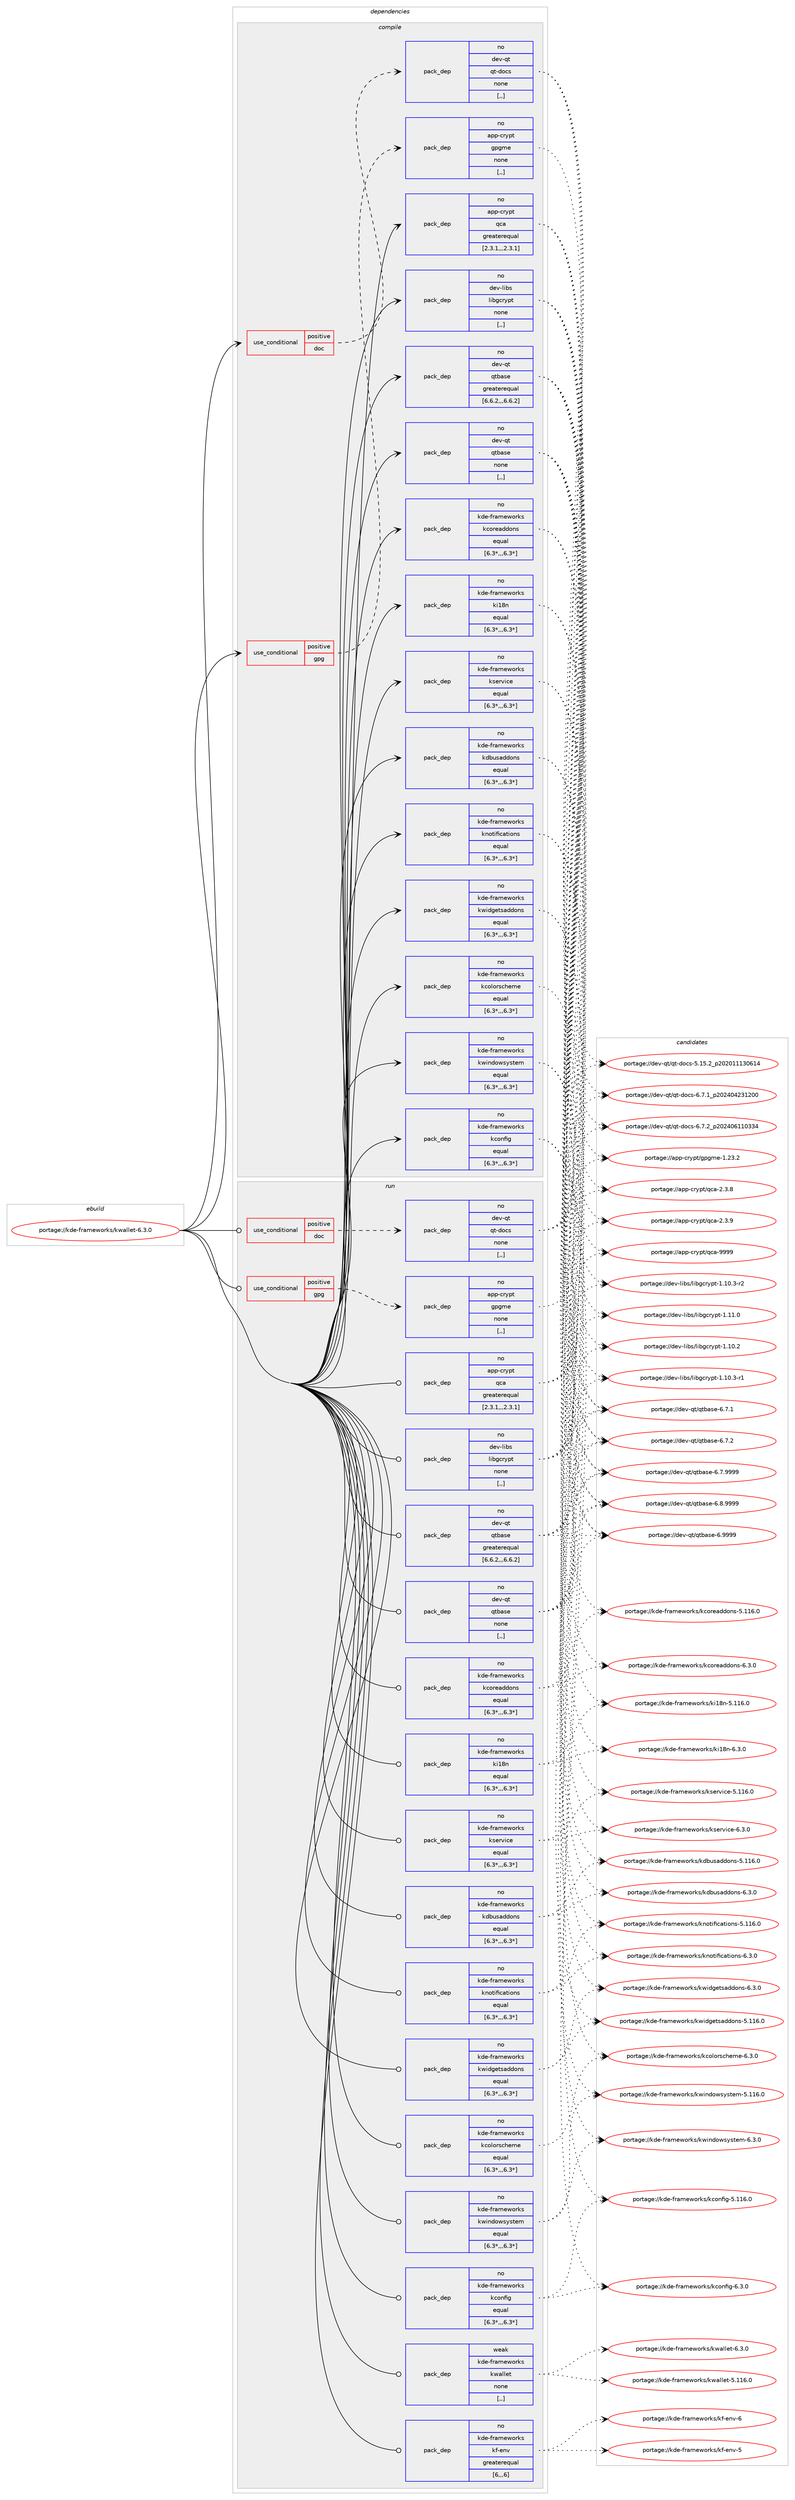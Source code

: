 digraph prolog {

# *************
# Graph options
# *************

newrank=true;
concentrate=true;
compound=true;
graph [rankdir=LR,fontname=Helvetica,fontsize=10,ranksep=1.5];#, ranksep=2.5, nodesep=0.2];
edge  [arrowhead=vee];
node  [fontname=Helvetica,fontsize=10];

# **********
# The ebuild
# **********

subgraph cluster_leftcol {
color=gray;
label=<<i>ebuild</i>>;
id [label="portage://kde-frameworks/kwallet-6.3.0", color=red, width=4, href="../kde-frameworks/kwallet-6.3.0.svg"];
}

# ****************
# The dependencies
# ****************

subgraph cluster_midcol {
color=gray;
label=<<i>dependencies</i>>;
subgraph cluster_compile {
fillcolor="#eeeeee";
style=filled;
label=<<i>compile</i>>;
subgraph cond66667 {
dependency260016 [label=<<TABLE BORDER="0" CELLBORDER="1" CELLSPACING="0" CELLPADDING="4"><TR><TD ROWSPAN="3" CELLPADDING="10">use_conditional</TD></TR><TR><TD>positive</TD></TR><TR><TD>doc</TD></TR></TABLE>>, shape=none, color=red];
subgraph pack191358 {
dependency260017 [label=<<TABLE BORDER="0" CELLBORDER="1" CELLSPACING="0" CELLPADDING="4" WIDTH="220"><TR><TD ROWSPAN="6" CELLPADDING="30">pack_dep</TD></TR><TR><TD WIDTH="110">no</TD></TR><TR><TD>dev-qt</TD></TR><TR><TD>qt-docs</TD></TR><TR><TD>none</TD></TR><TR><TD>[,,]</TD></TR></TABLE>>, shape=none, color=blue];
}
dependency260016:e -> dependency260017:w [weight=20,style="dashed",arrowhead="vee"];
}
id:e -> dependency260016:w [weight=20,style="solid",arrowhead="vee"];
subgraph cond66668 {
dependency260018 [label=<<TABLE BORDER="0" CELLBORDER="1" CELLSPACING="0" CELLPADDING="4"><TR><TD ROWSPAN="3" CELLPADDING="10">use_conditional</TD></TR><TR><TD>positive</TD></TR><TR><TD>gpg</TD></TR></TABLE>>, shape=none, color=red];
subgraph pack191359 {
dependency260019 [label=<<TABLE BORDER="0" CELLBORDER="1" CELLSPACING="0" CELLPADDING="4" WIDTH="220"><TR><TD ROWSPAN="6" CELLPADDING="30">pack_dep</TD></TR><TR><TD WIDTH="110">no</TD></TR><TR><TD>app-crypt</TD></TR><TR><TD>gpgme</TD></TR><TR><TD>none</TD></TR><TR><TD>[,,]</TD></TR></TABLE>>, shape=none, color=blue];
}
dependency260018:e -> dependency260019:w [weight=20,style="dashed",arrowhead="vee"];
}
id:e -> dependency260018:w [weight=20,style="solid",arrowhead="vee"];
subgraph pack191360 {
dependency260020 [label=<<TABLE BORDER="0" CELLBORDER="1" CELLSPACING="0" CELLPADDING="4" WIDTH="220"><TR><TD ROWSPAN="6" CELLPADDING="30">pack_dep</TD></TR><TR><TD WIDTH="110">no</TD></TR><TR><TD>app-crypt</TD></TR><TR><TD>qca</TD></TR><TR><TD>greaterequal</TD></TR><TR><TD>[2.3.1,,,2.3.1]</TD></TR></TABLE>>, shape=none, color=blue];
}
id:e -> dependency260020:w [weight=20,style="solid",arrowhead="vee"];
subgraph pack191361 {
dependency260021 [label=<<TABLE BORDER="0" CELLBORDER="1" CELLSPACING="0" CELLPADDING="4" WIDTH="220"><TR><TD ROWSPAN="6" CELLPADDING="30">pack_dep</TD></TR><TR><TD WIDTH="110">no</TD></TR><TR><TD>dev-libs</TD></TR><TR><TD>libgcrypt</TD></TR><TR><TD>none</TD></TR><TR><TD>[,,]</TD></TR></TABLE>>, shape=none, color=blue];
}
id:e -> dependency260021:w [weight=20,style="solid",arrowhead="vee"];
subgraph pack191362 {
dependency260022 [label=<<TABLE BORDER="0" CELLBORDER="1" CELLSPACING="0" CELLPADDING="4" WIDTH="220"><TR><TD ROWSPAN="6" CELLPADDING="30">pack_dep</TD></TR><TR><TD WIDTH="110">no</TD></TR><TR><TD>dev-qt</TD></TR><TR><TD>qtbase</TD></TR><TR><TD>greaterequal</TD></TR><TR><TD>[6.6.2,,,6.6.2]</TD></TR></TABLE>>, shape=none, color=blue];
}
id:e -> dependency260022:w [weight=20,style="solid",arrowhead="vee"];
subgraph pack191363 {
dependency260023 [label=<<TABLE BORDER="0" CELLBORDER="1" CELLSPACING="0" CELLPADDING="4" WIDTH="220"><TR><TD ROWSPAN="6" CELLPADDING="30">pack_dep</TD></TR><TR><TD WIDTH="110">no</TD></TR><TR><TD>dev-qt</TD></TR><TR><TD>qtbase</TD></TR><TR><TD>none</TD></TR><TR><TD>[,,]</TD></TR></TABLE>>, shape=none, color=blue];
}
id:e -> dependency260023:w [weight=20,style="solid",arrowhead="vee"];
subgraph pack191364 {
dependency260024 [label=<<TABLE BORDER="0" CELLBORDER="1" CELLSPACING="0" CELLPADDING="4" WIDTH="220"><TR><TD ROWSPAN="6" CELLPADDING="30">pack_dep</TD></TR><TR><TD WIDTH="110">no</TD></TR><TR><TD>kde-frameworks</TD></TR><TR><TD>kcolorscheme</TD></TR><TR><TD>equal</TD></TR><TR><TD>[6.3*,,,6.3*]</TD></TR></TABLE>>, shape=none, color=blue];
}
id:e -> dependency260024:w [weight=20,style="solid",arrowhead="vee"];
subgraph pack191365 {
dependency260025 [label=<<TABLE BORDER="0" CELLBORDER="1" CELLSPACING="0" CELLPADDING="4" WIDTH="220"><TR><TD ROWSPAN="6" CELLPADDING="30">pack_dep</TD></TR><TR><TD WIDTH="110">no</TD></TR><TR><TD>kde-frameworks</TD></TR><TR><TD>kconfig</TD></TR><TR><TD>equal</TD></TR><TR><TD>[6.3*,,,6.3*]</TD></TR></TABLE>>, shape=none, color=blue];
}
id:e -> dependency260025:w [weight=20,style="solid",arrowhead="vee"];
subgraph pack191366 {
dependency260026 [label=<<TABLE BORDER="0" CELLBORDER="1" CELLSPACING="0" CELLPADDING="4" WIDTH="220"><TR><TD ROWSPAN="6" CELLPADDING="30">pack_dep</TD></TR><TR><TD WIDTH="110">no</TD></TR><TR><TD>kde-frameworks</TD></TR><TR><TD>kcoreaddons</TD></TR><TR><TD>equal</TD></TR><TR><TD>[6.3*,,,6.3*]</TD></TR></TABLE>>, shape=none, color=blue];
}
id:e -> dependency260026:w [weight=20,style="solid",arrowhead="vee"];
subgraph pack191367 {
dependency260027 [label=<<TABLE BORDER="0" CELLBORDER="1" CELLSPACING="0" CELLPADDING="4" WIDTH="220"><TR><TD ROWSPAN="6" CELLPADDING="30">pack_dep</TD></TR><TR><TD WIDTH="110">no</TD></TR><TR><TD>kde-frameworks</TD></TR><TR><TD>kdbusaddons</TD></TR><TR><TD>equal</TD></TR><TR><TD>[6.3*,,,6.3*]</TD></TR></TABLE>>, shape=none, color=blue];
}
id:e -> dependency260027:w [weight=20,style="solid",arrowhead="vee"];
subgraph pack191368 {
dependency260028 [label=<<TABLE BORDER="0" CELLBORDER="1" CELLSPACING="0" CELLPADDING="4" WIDTH="220"><TR><TD ROWSPAN="6" CELLPADDING="30">pack_dep</TD></TR><TR><TD WIDTH="110">no</TD></TR><TR><TD>kde-frameworks</TD></TR><TR><TD>ki18n</TD></TR><TR><TD>equal</TD></TR><TR><TD>[6.3*,,,6.3*]</TD></TR></TABLE>>, shape=none, color=blue];
}
id:e -> dependency260028:w [weight=20,style="solid",arrowhead="vee"];
subgraph pack191369 {
dependency260029 [label=<<TABLE BORDER="0" CELLBORDER="1" CELLSPACING="0" CELLPADDING="4" WIDTH="220"><TR><TD ROWSPAN="6" CELLPADDING="30">pack_dep</TD></TR><TR><TD WIDTH="110">no</TD></TR><TR><TD>kde-frameworks</TD></TR><TR><TD>knotifications</TD></TR><TR><TD>equal</TD></TR><TR><TD>[6.3*,,,6.3*]</TD></TR></TABLE>>, shape=none, color=blue];
}
id:e -> dependency260029:w [weight=20,style="solid",arrowhead="vee"];
subgraph pack191370 {
dependency260030 [label=<<TABLE BORDER="0" CELLBORDER="1" CELLSPACING="0" CELLPADDING="4" WIDTH="220"><TR><TD ROWSPAN="6" CELLPADDING="30">pack_dep</TD></TR><TR><TD WIDTH="110">no</TD></TR><TR><TD>kde-frameworks</TD></TR><TR><TD>kservice</TD></TR><TR><TD>equal</TD></TR><TR><TD>[6.3*,,,6.3*]</TD></TR></TABLE>>, shape=none, color=blue];
}
id:e -> dependency260030:w [weight=20,style="solid",arrowhead="vee"];
subgraph pack191371 {
dependency260031 [label=<<TABLE BORDER="0" CELLBORDER="1" CELLSPACING="0" CELLPADDING="4" WIDTH="220"><TR><TD ROWSPAN="6" CELLPADDING="30">pack_dep</TD></TR><TR><TD WIDTH="110">no</TD></TR><TR><TD>kde-frameworks</TD></TR><TR><TD>kwidgetsaddons</TD></TR><TR><TD>equal</TD></TR><TR><TD>[6.3*,,,6.3*]</TD></TR></TABLE>>, shape=none, color=blue];
}
id:e -> dependency260031:w [weight=20,style="solid",arrowhead="vee"];
subgraph pack191372 {
dependency260032 [label=<<TABLE BORDER="0" CELLBORDER="1" CELLSPACING="0" CELLPADDING="4" WIDTH="220"><TR><TD ROWSPAN="6" CELLPADDING="30">pack_dep</TD></TR><TR><TD WIDTH="110">no</TD></TR><TR><TD>kde-frameworks</TD></TR><TR><TD>kwindowsystem</TD></TR><TR><TD>equal</TD></TR><TR><TD>[6.3*,,,6.3*]</TD></TR></TABLE>>, shape=none, color=blue];
}
id:e -> dependency260032:w [weight=20,style="solid",arrowhead="vee"];
}
subgraph cluster_compileandrun {
fillcolor="#eeeeee";
style=filled;
label=<<i>compile and run</i>>;
}
subgraph cluster_run {
fillcolor="#eeeeee";
style=filled;
label=<<i>run</i>>;
subgraph cond66669 {
dependency260033 [label=<<TABLE BORDER="0" CELLBORDER="1" CELLSPACING="0" CELLPADDING="4"><TR><TD ROWSPAN="3" CELLPADDING="10">use_conditional</TD></TR><TR><TD>positive</TD></TR><TR><TD>doc</TD></TR></TABLE>>, shape=none, color=red];
subgraph pack191373 {
dependency260034 [label=<<TABLE BORDER="0" CELLBORDER="1" CELLSPACING="0" CELLPADDING="4" WIDTH="220"><TR><TD ROWSPAN="6" CELLPADDING="30">pack_dep</TD></TR><TR><TD WIDTH="110">no</TD></TR><TR><TD>dev-qt</TD></TR><TR><TD>qt-docs</TD></TR><TR><TD>none</TD></TR><TR><TD>[,,]</TD></TR></TABLE>>, shape=none, color=blue];
}
dependency260033:e -> dependency260034:w [weight=20,style="dashed",arrowhead="vee"];
}
id:e -> dependency260033:w [weight=20,style="solid",arrowhead="odot"];
subgraph cond66670 {
dependency260035 [label=<<TABLE BORDER="0" CELLBORDER="1" CELLSPACING="0" CELLPADDING="4"><TR><TD ROWSPAN="3" CELLPADDING="10">use_conditional</TD></TR><TR><TD>positive</TD></TR><TR><TD>gpg</TD></TR></TABLE>>, shape=none, color=red];
subgraph pack191374 {
dependency260036 [label=<<TABLE BORDER="0" CELLBORDER="1" CELLSPACING="0" CELLPADDING="4" WIDTH="220"><TR><TD ROWSPAN="6" CELLPADDING="30">pack_dep</TD></TR><TR><TD WIDTH="110">no</TD></TR><TR><TD>app-crypt</TD></TR><TR><TD>gpgme</TD></TR><TR><TD>none</TD></TR><TR><TD>[,,]</TD></TR></TABLE>>, shape=none, color=blue];
}
dependency260035:e -> dependency260036:w [weight=20,style="dashed",arrowhead="vee"];
}
id:e -> dependency260035:w [weight=20,style="solid",arrowhead="odot"];
subgraph pack191375 {
dependency260037 [label=<<TABLE BORDER="0" CELLBORDER="1" CELLSPACING="0" CELLPADDING="4" WIDTH="220"><TR><TD ROWSPAN="6" CELLPADDING="30">pack_dep</TD></TR><TR><TD WIDTH="110">no</TD></TR><TR><TD>app-crypt</TD></TR><TR><TD>qca</TD></TR><TR><TD>greaterequal</TD></TR><TR><TD>[2.3.1,,,2.3.1]</TD></TR></TABLE>>, shape=none, color=blue];
}
id:e -> dependency260037:w [weight=20,style="solid",arrowhead="odot"];
subgraph pack191376 {
dependency260038 [label=<<TABLE BORDER="0" CELLBORDER="1" CELLSPACING="0" CELLPADDING="4" WIDTH="220"><TR><TD ROWSPAN="6" CELLPADDING="30">pack_dep</TD></TR><TR><TD WIDTH="110">no</TD></TR><TR><TD>dev-libs</TD></TR><TR><TD>libgcrypt</TD></TR><TR><TD>none</TD></TR><TR><TD>[,,]</TD></TR></TABLE>>, shape=none, color=blue];
}
id:e -> dependency260038:w [weight=20,style="solid",arrowhead="odot"];
subgraph pack191377 {
dependency260039 [label=<<TABLE BORDER="0" CELLBORDER="1" CELLSPACING="0" CELLPADDING="4" WIDTH="220"><TR><TD ROWSPAN="6" CELLPADDING="30">pack_dep</TD></TR><TR><TD WIDTH="110">no</TD></TR><TR><TD>dev-qt</TD></TR><TR><TD>qtbase</TD></TR><TR><TD>greaterequal</TD></TR><TR><TD>[6.6.2,,,6.6.2]</TD></TR></TABLE>>, shape=none, color=blue];
}
id:e -> dependency260039:w [weight=20,style="solid",arrowhead="odot"];
subgraph pack191378 {
dependency260040 [label=<<TABLE BORDER="0" CELLBORDER="1" CELLSPACING="0" CELLPADDING="4" WIDTH="220"><TR><TD ROWSPAN="6" CELLPADDING="30">pack_dep</TD></TR><TR><TD WIDTH="110">no</TD></TR><TR><TD>dev-qt</TD></TR><TR><TD>qtbase</TD></TR><TR><TD>none</TD></TR><TR><TD>[,,]</TD></TR></TABLE>>, shape=none, color=blue];
}
id:e -> dependency260040:w [weight=20,style="solid",arrowhead="odot"];
subgraph pack191379 {
dependency260041 [label=<<TABLE BORDER="0" CELLBORDER="1" CELLSPACING="0" CELLPADDING="4" WIDTH="220"><TR><TD ROWSPAN="6" CELLPADDING="30">pack_dep</TD></TR><TR><TD WIDTH="110">no</TD></TR><TR><TD>kde-frameworks</TD></TR><TR><TD>kcolorscheme</TD></TR><TR><TD>equal</TD></TR><TR><TD>[6.3*,,,6.3*]</TD></TR></TABLE>>, shape=none, color=blue];
}
id:e -> dependency260041:w [weight=20,style="solid",arrowhead="odot"];
subgraph pack191380 {
dependency260042 [label=<<TABLE BORDER="0" CELLBORDER="1" CELLSPACING="0" CELLPADDING="4" WIDTH="220"><TR><TD ROWSPAN="6" CELLPADDING="30">pack_dep</TD></TR><TR><TD WIDTH="110">no</TD></TR><TR><TD>kde-frameworks</TD></TR><TR><TD>kconfig</TD></TR><TR><TD>equal</TD></TR><TR><TD>[6.3*,,,6.3*]</TD></TR></TABLE>>, shape=none, color=blue];
}
id:e -> dependency260042:w [weight=20,style="solid",arrowhead="odot"];
subgraph pack191381 {
dependency260043 [label=<<TABLE BORDER="0" CELLBORDER="1" CELLSPACING="0" CELLPADDING="4" WIDTH="220"><TR><TD ROWSPAN="6" CELLPADDING="30">pack_dep</TD></TR><TR><TD WIDTH="110">no</TD></TR><TR><TD>kde-frameworks</TD></TR><TR><TD>kcoreaddons</TD></TR><TR><TD>equal</TD></TR><TR><TD>[6.3*,,,6.3*]</TD></TR></TABLE>>, shape=none, color=blue];
}
id:e -> dependency260043:w [weight=20,style="solid",arrowhead="odot"];
subgraph pack191382 {
dependency260044 [label=<<TABLE BORDER="0" CELLBORDER="1" CELLSPACING="0" CELLPADDING="4" WIDTH="220"><TR><TD ROWSPAN="6" CELLPADDING="30">pack_dep</TD></TR><TR><TD WIDTH="110">no</TD></TR><TR><TD>kde-frameworks</TD></TR><TR><TD>kdbusaddons</TD></TR><TR><TD>equal</TD></TR><TR><TD>[6.3*,,,6.3*]</TD></TR></TABLE>>, shape=none, color=blue];
}
id:e -> dependency260044:w [weight=20,style="solid",arrowhead="odot"];
subgraph pack191383 {
dependency260045 [label=<<TABLE BORDER="0" CELLBORDER="1" CELLSPACING="0" CELLPADDING="4" WIDTH="220"><TR><TD ROWSPAN="6" CELLPADDING="30">pack_dep</TD></TR><TR><TD WIDTH="110">no</TD></TR><TR><TD>kde-frameworks</TD></TR><TR><TD>kf-env</TD></TR><TR><TD>greaterequal</TD></TR><TR><TD>[6,,,6]</TD></TR></TABLE>>, shape=none, color=blue];
}
id:e -> dependency260045:w [weight=20,style="solid",arrowhead="odot"];
subgraph pack191384 {
dependency260046 [label=<<TABLE BORDER="0" CELLBORDER="1" CELLSPACING="0" CELLPADDING="4" WIDTH="220"><TR><TD ROWSPAN="6" CELLPADDING="30">pack_dep</TD></TR><TR><TD WIDTH="110">no</TD></TR><TR><TD>kde-frameworks</TD></TR><TR><TD>ki18n</TD></TR><TR><TD>equal</TD></TR><TR><TD>[6.3*,,,6.3*]</TD></TR></TABLE>>, shape=none, color=blue];
}
id:e -> dependency260046:w [weight=20,style="solid",arrowhead="odot"];
subgraph pack191385 {
dependency260047 [label=<<TABLE BORDER="0" CELLBORDER="1" CELLSPACING="0" CELLPADDING="4" WIDTH="220"><TR><TD ROWSPAN="6" CELLPADDING="30">pack_dep</TD></TR><TR><TD WIDTH="110">no</TD></TR><TR><TD>kde-frameworks</TD></TR><TR><TD>knotifications</TD></TR><TR><TD>equal</TD></TR><TR><TD>[6.3*,,,6.3*]</TD></TR></TABLE>>, shape=none, color=blue];
}
id:e -> dependency260047:w [weight=20,style="solid",arrowhead="odot"];
subgraph pack191386 {
dependency260048 [label=<<TABLE BORDER="0" CELLBORDER="1" CELLSPACING="0" CELLPADDING="4" WIDTH="220"><TR><TD ROWSPAN="6" CELLPADDING="30">pack_dep</TD></TR><TR><TD WIDTH="110">no</TD></TR><TR><TD>kde-frameworks</TD></TR><TR><TD>kservice</TD></TR><TR><TD>equal</TD></TR><TR><TD>[6.3*,,,6.3*]</TD></TR></TABLE>>, shape=none, color=blue];
}
id:e -> dependency260048:w [weight=20,style="solid",arrowhead="odot"];
subgraph pack191387 {
dependency260049 [label=<<TABLE BORDER="0" CELLBORDER="1" CELLSPACING="0" CELLPADDING="4" WIDTH="220"><TR><TD ROWSPAN="6" CELLPADDING="30">pack_dep</TD></TR><TR><TD WIDTH="110">no</TD></TR><TR><TD>kde-frameworks</TD></TR><TR><TD>kwidgetsaddons</TD></TR><TR><TD>equal</TD></TR><TR><TD>[6.3*,,,6.3*]</TD></TR></TABLE>>, shape=none, color=blue];
}
id:e -> dependency260049:w [weight=20,style="solid",arrowhead="odot"];
subgraph pack191388 {
dependency260050 [label=<<TABLE BORDER="0" CELLBORDER="1" CELLSPACING="0" CELLPADDING="4" WIDTH="220"><TR><TD ROWSPAN="6" CELLPADDING="30">pack_dep</TD></TR><TR><TD WIDTH="110">no</TD></TR><TR><TD>kde-frameworks</TD></TR><TR><TD>kwindowsystem</TD></TR><TR><TD>equal</TD></TR><TR><TD>[6.3*,,,6.3*]</TD></TR></TABLE>>, shape=none, color=blue];
}
id:e -> dependency260050:w [weight=20,style="solid",arrowhead="odot"];
subgraph pack191389 {
dependency260051 [label=<<TABLE BORDER="0" CELLBORDER="1" CELLSPACING="0" CELLPADDING="4" WIDTH="220"><TR><TD ROWSPAN="6" CELLPADDING="30">pack_dep</TD></TR><TR><TD WIDTH="110">weak</TD></TR><TR><TD>kde-frameworks</TD></TR><TR><TD>kwallet</TD></TR><TR><TD>none</TD></TR><TR><TD>[,,]</TD></TR></TABLE>>, shape=none, color=blue];
}
id:e -> dependency260051:w [weight=20,style="solid",arrowhead="odot"];
}
}

# **************
# The candidates
# **************

subgraph cluster_choices {
rank=same;
color=gray;
label=<<i>candidates</i>>;

subgraph choice191358 {
color=black;
nodesep=1;
choice100101118451131164711311645100111991154553464953465095112504850484949495148544952 [label="portage://dev-qt/qt-docs-5.15.2_p202011130614", color=red, width=4,href="../dev-qt/qt-docs-5.15.2_p202011130614.svg"];
choice1001011184511311647113116451001119911545544655464995112504850524852505149504848 [label="portage://dev-qt/qt-docs-6.7.1_p202404231200", color=red, width=4,href="../dev-qt/qt-docs-6.7.1_p202404231200.svg"];
choice1001011184511311647113116451001119911545544655465095112504850524854494948515152 [label="portage://dev-qt/qt-docs-6.7.2_p202406110334", color=red, width=4,href="../dev-qt/qt-docs-6.7.2_p202406110334.svg"];
dependency260017:e -> choice100101118451131164711311645100111991154553464953465095112504850484949495148544952:w [style=dotted,weight="100"];
dependency260017:e -> choice1001011184511311647113116451001119911545544655464995112504850524852505149504848:w [style=dotted,weight="100"];
dependency260017:e -> choice1001011184511311647113116451001119911545544655465095112504850524854494948515152:w [style=dotted,weight="100"];
}
subgraph choice191359 {
color=black;
nodesep=1;
choice9711211245991141211121164710311210310910145494650514650 [label="portage://app-crypt/gpgme-1.23.2", color=red, width=4,href="../app-crypt/gpgme-1.23.2.svg"];
dependency260019:e -> choice9711211245991141211121164710311210310910145494650514650:w [style=dotted,weight="100"];
}
subgraph choice191360 {
color=black;
nodesep=1;
choice971121124599114121112116471139997455046514656 [label="portage://app-crypt/qca-2.3.8", color=red, width=4,href="../app-crypt/qca-2.3.8.svg"];
choice971121124599114121112116471139997455046514657 [label="portage://app-crypt/qca-2.3.9", color=red, width=4,href="../app-crypt/qca-2.3.9.svg"];
choice9711211245991141211121164711399974557575757 [label="portage://app-crypt/qca-9999", color=red, width=4,href="../app-crypt/qca-9999.svg"];
dependency260020:e -> choice971121124599114121112116471139997455046514656:w [style=dotted,weight="100"];
dependency260020:e -> choice971121124599114121112116471139997455046514657:w [style=dotted,weight="100"];
dependency260020:e -> choice9711211245991141211121164711399974557575757:w [style=dotted,weight="100"];
}
subgraph choice191361 {
color=black;
nodesep=1;
choice100101118451081059811547108105981039911412111211645494649484650 [label="portage://dev-libs/libgcrypt-1.10.2", color=red, width=4,href="../dev-libs/libgcrypt-1.10.2.svg"];
choice1001011184510810598115471081059810399114121112116454946494846514511449 [label="portage://dev-libs/libgcrypt-1.10.3-r1", color=red, width=4,href="../dev-libs/libgcrypt-1.10.3-r1.svg"];
choice1001011184510810598115471081059810399114121112116454946494846514511450 [label="portage://dev-libs/libgcrypt-1.10.3-r2", color=red, width=4,href="../dev-libs/libgcrypt-1.10.3-r2.svg"];
choice100101118451081059811547108105981039911412111211645494649494648 [label="portage://dev-libs/libgcrypt-1.11.0", color=red, width=4,href="../dev-libs/libgcrypt-1.11.0.svg"];
dependency260021:e -> choice100101118451081059811547108105981039911412111211645494649484650:w [style=dotted,weight="100"];
dependency260021:e -> choice1001011184510810598115471081059810399114121112116454946494846514511449:w [style=dotted,weight="100"];
dependency260021:e -> choice1001011184510810598115471081059810399114121112116454946494846514511450:w [style=dotted,weight="100"];
dependency260021:e -> choice100101118451081059811547108105981039911412111211645494649494648:w [style=dotted,weight="100"];
}
subgraph choice191362 {
color=black;
nodesep=1;
choice10010111845113116471131169897115101455446554649 [label="portage://dev-qt/qtbase-6.7.1", color=red, width=4,href="../dev-qt/qtbase-6.7.1.svg"];
choice10010111845113116471131169897115101455446554650 [label="portage://dev-qt/qtbase-6.7.2", color=red, width=4,href="../dev-qt/qtbase-6.7.2.svg"];
choice10010111845113116471131169897115101455446554657575757 [label="portage://dev-qt/qtbase-6.7.9999", color=red, width=4,href="../dev-qt/qtbase-6.7.9999.svg"];
choice10010111845113116471131169897115101455446564657575757 [label="portage://dev-qt/qtbase-6.8.9999", color=red, width=4,href="../dev-qt/qtbase-6.8.9999.svg"];
choice1001011184511311647113116989711510145544657575757 [label="portage://dev-qt/qtbase-6.9999", color=red, width=4,href="../dev-qt/qtbase-6.9999.svg"];
dependency260022:e -> choice10010111845113116471131169897115101455446554649:w [style=dotted,weight="100"];
dependency260022:e -> choice10010111845113116471131169897115101455446554650:w [style=dotted,weight="100"];
dependency260022:e -> choice10010111845113116471131169897115101455446554657575757:w [style=dotted,weight="100"];
dependency260022:e -> choice10010111845113116471131169897115101455446564657575757:w [style=dotted,weight="100"];
dependency260022:e -> choice1001011184511311647113116989711510145544657575757:w [style=dotted,weight="100"];
}
subgraph choice191363 {
color=black;
nodesep=1;
choice10010111845113116471131169897115101455446554649 [label="portage://dev-qt/qtbase-6.7.1", color=red, width=4,href="../dev-qt/qtbase-6.7.1.svg"];
choice10010111845113116471131169897115101455446554650 [label="portage://dev-qt/qtbase-6.7.2", color=red, width=4,href="../dev-qt/qtbase-6.7.2.svg"];
choice10010111845113116471131169897115101455446554657575757 [label="portage://dev-qt/qtbase-6.7.9999", color=red, width=4,href="../dev-qt/qtbase-6.7.9999.svg"];
choice10010111845113116471131169897115101455446564657575757 [label="portage://dev-qt/qtbase-6.8.9999", color=red, width=4,href="../dev-qt/qtbase-6.8.9999.svg"];
choice1001011184511311647113116989711510145544657575757 [label="portage://dev-qt/qtbase-6.9999", color=red, width=4,href="../dev-qt/qtbase-6.9999.svg"];
dependency260023:e -> choice10010111845113116471131169897115101455446554649:w [style=dotted,weight="100"];
dependency260023:e -> choice10010111845113116471131169897115101455446554650:w [style=dotted,weight="100"];
dependency260023:e -> choice10010111845113116471131169897115101455446554657575757:w [style=dotted,weight="100"];
dependency260023:e -> choice10010111845113116471131169897115101455446564657575757:w [style=dotted,weight="100"];
dependency260023:e -> choice1001011184511311647113116989711510145544657575757:w [style=dotted,weight="100"];
}
subgraph choice191364 {
color=black;
nodesep=1;
choice1071001014510211497109101119111114107115471079911110811111411599104101109101455446514648 [label="portage://kde-frameworks/kcolorscheme-6.3.0", color=red, width=4,href="../kde-frameworks/kcolorscheme-6.3.0.svg"];
dependency260024:e -> choice1071001014510211497109101119111114107115471079911110811111411599104101109101455446514648:w [style=dotted,weight="100"];
}
subgraph choice191365 {
color=black;
nodesep=1;
choice107100101451021149710910111911111410711547107991111101021051034553464949544648 [label="portage://kde-frameworks/kconfig-5.116.0", color=red, width=4,href="../kde-frameworks/kconfig-5.116.0.svg"];
choice10710010145102114971091011191111141071154710799111110102105103455446514648 [label="portage://kde-frameworks/kconfig-6.3.0", color=red, width=4,href="../kde-frameworks/kconfig-6.3.0.svg"];
dependency260025:e -> choice107100101451021149710910111911111410711547107991111101021051034553464949544648:w [style=dotted,weight="100"];
dependency260025:e -> choice10710010145102114971091011191111141071154710799111110102105103455446514648:w [style=dotted,weight="100"];
}
subgraph choice191366 {
color=black;
nodesep=1;
choice10710010145102114971091011191111141071154710799111114101971001001111101154553464949544648 [label="portage://kde-frameworks/kcoreaddons-5.116.0", color=red, width=4,href="../kde-frameworks/kcoreaddons-5.116.0.svg"];
choice1071001014510211497109101119111114107115471079911111410197100100111110115455446514648 [label="portage://kde-frameworks/kcoreaddons-6.3.0", color=red, width=4,href="../kde-frameworks/kcoreaddons-6.3.0.svg"];
dependency260026:e -> choice10710010145102114971091011191111141071154710799111114101971001001111101154553464949544648:w [style=dotted,weight="100"];
dependency260026:e -> choice1071001014510211497109101119111114107115471079911111410197100100111110115455446514648:w [style=dotted,weight="100"];
}
subgraph choice191367 {
color=black;
nodesep=1;
choice10710010145102114971091011191111141071154710710098117115971001001111101154553464949544648 [label="portage://kde-frameworks/kdbusaddons-5.116.0", color=red, width=4,href="../kde-frameworks/kdbusaddons-5.116.0.svg"];
choice1071001014510211497109101119111114107115471071009811711597100100111110115455446514648 [label="portage://kde-frameworks/kdbusaddons-6.3.0", color=red, width=4,href="../kde-frameworks/kdbusaddons-6.3.0.svg"];
dependency260027:e -> choice10710010145102114971091011191111141071154710710098117115971001001111101154553464949544648:w [style=dotted,weight="100"];
dependency260027:e -> choice1071001014510211497109101119111114107115471071009811711597100100111110115455446514648:w [style=dotted,weight="100"];
}
subgraph choice191368 {
color=black;
nodesep=1;
choice10710010145102114971091011191111141071154710710549561104553464949544648 [label="portage://kde-frameworks/ki18n-5.116.0", color=red, width=4,href="../kde-frameworks/ki18n-5.116.0.svg"];
choice1071001014510211497109101119111114107115471071054956110455446514648 [label="portage://kde-frameworks/ki18n-6.3.0", color=red, width=4,href="../kde-frameworks/ki18n-6.3.0.svg"];
dependency260028:e -> choice10710010145102114971091011191111141071154710710549561104553464949544648:w [style=dotted,weight="100"];
dependency260028:e -> choice1071001014510211497109101119111114107115471071054956110455446514648:w [style=dotted,weight="100"];
}
subgraph choice191369 {
color=black;
nodesep=1;
choice10710010145102114971091011191111141071154710711011111610510210599971161051111101154553464949544648 [label="portage://kde-frameworks/knotifications-5.116.0", color=red, width=4,href="../kde-frameworks/knotifications-5.116.0.svg"];
choice1071001014510211497109101119111114107115471071101111161051021059997116105111110115455446514648 [label="portage://kde-frameworks/knotifications-6.3.0", color=red, width=4,href="../kde-frameworks/knotifications-6.3.0.svg"];
dependency260029:e -> choice10710010145102114971091011191111141071154710711011111610510210599971161051111101154553464949544648:w [style=dotted,weight="100"];
dependency260029:e -> choice1071001014510211497109101119111114107115471071101111161051021059997116105111110115455446514648:w [style=dotted,weight="100"];
}
subgraph choice191370 {
color=black;
nodesep=1;
choice107100101451021149710910111911111410711547107115101114118105991014553464949544648 [label="portage://kde-frameworks/kservice-5.116.0", color=red, width=4,href="../kde-frameworks/kservice-5.116.0.svg"];
choice10710010145102114971091011191111141071154710711510111411810599101455446514648 [label="portage://kde-frameworks/kservice-6.3.0", color=red, width=4,href="../kde-frameworks/kservice-6.3.0.svg"];
dependency260030:e -> choice107100101451021149710910111911111410711547107115101114118105991014553464949544648:w [style=dotted,weight="100"];
dependency260030:e -> choice10710010145102114971091011191111141071154710711510111411810599101455446514648:w [style=dotted,weight="100"];
}
subgraph choice191371 {
color=black;
nodesep=1;
choice107100101451021149710910111911111410711547107119105100103101116115971001001111101154553464949544648 [label="portage://kde-frameworks/kwidgetsaddons-5.116.0", color=red, width=4,href="../kde-frameworks/kwidgetsaddons-5.116.0.svg"];
choice10710010145102114971091011191111141071154710711910510010310111611597100100111110115455446514648 [label="portage://kde-frameworks/kwidgetsaddons-6.3.0", color=red, width=4,href="../kde-frameworks/kwidgetsaddons-6.3.0.svg"];
dependency260031:e -> choice107100101451021149710910111911111410711547107119105100103101116115971001001111101154553464949544648:w [style=dotted,weight="100"];
dependency260031:e -> choice10710010145102114971091011191111141071154710711910510010310111611597100100111110115455446514648:w [style=dotted,weight="100"];
}
subgraph choice191372 {
color=black;
nodesep=1;
choice1071001014510211497109101119111114107115471071191051101001111191151211151161011094553464949544648 [label="portage://kde-frameworks/kwindowsystem-5.116.0", color=red, width=4,href="../kde-frameworks/kwindowsystem-5.116.0.svg"];
choice107100101451021149710910111911111410711547107119105110100111119115121115116101109455446514648 [label="portage://kde-frameworks/kwindowsystem-6.3.0", color=red, width=4,href="../kde-frameworks/kwindowsystem-6.3.0.svg"];
dependency260032:e -> choice1071001014510211497109101119111114107115471071191051101001111191151211151161011094553464949544648:w [style=dotted,weight="100"];
dependency260032:e -> choice107100101451021149710910111911111410711547107119105110100111119115121115116101109455446514648:w [style=dotted,weight="100"];
}
subgraph choice191373 {
color=black;
nodesep=1;
choice100101118451131164711311645100111991154553464953465095112504850484949495148544952 [label="portage://dev-qt/qt-docs-5.15.2_p202011130614", color=red, width=4,href="../dev-qt/qt-docs-5.15.2_p202011130614.svg"];
choice1001011184511311647113116451001119911545544655464995112504850524852505149504848 [label="portage://dev-qt/qt-docs-6.7.1_p202404231200", color=red, width=4,href="../dev-qt/qt-docs-6.7.1_p202404231200.svg"];
choice1001011184511311647113116451001119911545544655465095112504850524854494948515152 [label="portage://dev-qt/qt-docs-6.7.2_p202406110334", color=red, width=4,href="../dev-qt/qt-docs-6.7.2_p202406110334.svg"];
dependency260034:e -> choice100101118451131164711311645100111991154553464953465095112504850484949495148544952:w [style=dotted,weight="100"];
dependency260034:e -> choice1001011184511311647113116451001119911545544655464995112504850524852505149504848:w [style=dotted,weight="100"];
dependency260034:e -> choice1001011184511311647113116451001119911545544655465095112504850524854494948515152:w [style=dotted,weight="100"];
}
subgraph choice191374 {
color=black;
nodesep=1;
choice9711211245991141211121164710311210310910145494650514650 [label="portage://app-crypt/gpgme-1.23.2", color=red, width=4,href="../app-crypt/gpgme-1.23.2.svg"];
dependency260036:e -> choice9711211245991141211121164710311210310910145494650514650:w [style=dotted,weight="100"];
}
subgraph choice191375 {
color=black;
nodesep=1;
choice971121124599114121112116471139997455046514656 [label="portage://app-crypt/qca-2.3.8", color=red, width=4,href="../app-crypt/qca-2.3.8.svg"];
choice971121124599114121112116471139997455046514657 [label="portage://app-crypt/qca-2.3.9", color=red, width=4,href="../app-crypt/qca-2.3.9.svg"];
choice9711211245991141211121164711399974557575757 [label="portage://app-crypt/qca-9999", color=red, width=4,href="../app-crypt/qca-9999.svg"];
dependency260037:e -> choice971121124599114121112116471139997455046514656:w [style=dotted,weight="100"];
dependency260037:e -> choice971121124599114121112116471139997455046514657:w [style=dotted,weight="100"];
dependency260037:e -> choice9711211245991141211121164711399974557575757:w [style=dotted,weight="100"];
}
subgraph choice191376 {
color=black;
nodesep=1;
choice100101118451081059811547108105981039911412111211645494649484650 [label="portage://dev-libs/libgcrypt-1.10.2", color=red, width=4,href="../dev-libs/libgcrypt-1.10.2.svg"];
choice1001011184510810598115471081059810399114121112116454946494846514511449 [label="portage://dev-libs/libgcrypt-1.10.3-r1", color=red, width=4,href="../dev-libs/libgcrypt-1.10.3-r1.svg"];
choice1001011184510810598115471081059810399114121112116454946494846514511450 [label="portage://dev-libs/libgcrypt-1.10.3-r2", color=red, width=4,href="../dev-libs/libgcrypt-1.10.3-r2.svg"];
choice100101118451081059811547108105981039911412111211645494649494648 [label="portage://dev-libs/libgcrypt-1.11.0", color=red, width=4,href="../dev-libs/libgcrypt-1.11.0.svg"];
dependency260038:e -> choice100101118451081059811547108105981039911412111211645494649484650:w [style=dotted,weight="100"];
dependency260038:e -> choice1001011184510810598115471081059810399114121112116454946494846514511449:w [style=dotted,weight="100"];
dependency260038:e -> choice1001011184510810598115471081059810399114121112116454946494846514511450:w [style=dotted,weight="100"];
dependency260038:e -> choice100101118451081059811547108105981039911412111211645494649494648:w [style=dotted,weight="100"];
}
subgraph choice191377 {
color=black;
nodesep=1;
choice10010111845113116471131169897115101455446554649 [label="portage://dev-qt/qtbase-6.7.1", color=red, width=4,href="../dev-qt/qtbase-6.7.1.svg"];
choice10010111845113116471131169897115101455446554650 [label="portage://dev-qt/qtbase-6.7.2", color=red, width=4,href="../dev-qt/qtbase-6.7.2.svg"];
choice10010111845113116471131169897115101455446554657575757 [label="portage://dev-qt/qtbase-6.7.9999", color=red, width=4,href="../dev-qt/qtbase-6.7.9999.svg"];
choice10010111845113116471131169897115101455446564657575757 [label="portage://dev-qt/qtbase-6.8.9999", color=red, width=4,href="../dev-qt/qtbase-6.8.9999.svg"];
choice1001011184511311647113116989711510145544657575757 [label="portage://dev-qt/qtbase-6.9999", color=red, width=4,href="../dev-qt/qtbase-6.9999.svg"];
dependency260039:e -> choice10010111845113116471131169897115101455446554649:w [style=dotted,weight="100"];
dependency260039:e -> choice10010111845113116471131169897115101455446554650:w [style=dotted,weight="100"];
dependency260039:e -> choice10010111845113116471131169897115101455446554657575757:w [style=dotted,weight="100"];
dependency260039:e -> choice10010111845113116471131169897115101455446564657575757:w [style=dotted,weight="100"];
dependency260039:e -> choice1001011184511311647113116989711510145544657575757:w [style=dotted,weight="100"];
}
subgraph choice191378 {
color=black;
nodesep=1;
choice10010111845113116471131169897115101455446554649 [label="portage://dev-qt/qtbase-6.7.1", color=red, width=4,href="../dev-qt/qtbase-6.7.1.svg"];
choice10010111845113116471131169897115101455446554650 [label="portage://dev-qt/qtbase-6.7.2", color=red, width=4,href="../dev-qt/qtbase-6.7.2.svg"];
choice10010111845113116471131169897115101455446554657575757 [label="portage://dev-qt/qtbase-6.7.9999", color=red, width=4,href="../dev-qt/qtbase-6.7.9999.svg"];
choice10010111845113116471131169897115101455446564657575757 [label="portage://dev-qt/qtbase-6.8.9999", color=red, width=4,href="../dev-qt/qtbase-6.8.9999.svg"];
choice1001011184511311647113116989711510145544657575757 [label="portage://dev-qt/qtbase-6.9999", color=red, width=4,href="../dev-qt/qtbase-6.9999.svg"];
dependency260040:e -> choice10010111845113116471131169897115101455446554649:w [style=dotted,weight="100"];
dependency260040:e -> choice10010111845113116471131169897115101455446554650:w [style=dotted,weight="100"];
dependency260040:e -> choice10010111845113116471131169897115101455446554657575757:w [style=dotted,weight="100"];
dependency260040:e -> choice10010111845113116471131169897115101455446564657575757:w [style=dotted,weight="100"];
dependency260040:e -> choice1001011184511311647113116989711510145544657575757:w [style=dotted,weight="100"];
}
subgraph choice191379 {
color=black;
nodesep=1;
choice1071001014510211497109101119111114107115471079911110811111411599104101109101455446514648 [label="portage://kde-frameworks/kcolorscheme-6.3.0", color=red, width=4,href="../kde-frameworks/kcolorscheme-6.3.0.svg"];
dependency260041:e -> choice1071001014510211497109101119111114107115471079911110811111411599104101109101455446514648:w [style=dotted,weight="100"];
}
subgraph choice191380 {
color=black;
nodesep=1;
choice107100101451021149710910111911111410711547107991111101021051034553464949544648 [label="portage://kde-frameworks/kconfig-5.116.0", color=red, width=4,href="../kde-frameworks/kconfig-5.116.0.svg"];
choice10710010145102114971091011191111141071154710799111110102105103455446514648 [label="portage://kde-frameworks/kconfig-6.3.0", color=red, width=4,href="../kde-frameworks/kconfig-6.3.0.svg"];
dependency260042:e -> choice107100101451021149710910111911111410711547107991111101021051034553464949544648:w [style=dotted,weight="100"];
dependency260042:e -> choice10710010145102114971091011191111141071154710799111110102105103455446514648:w [style=dotted,weight="100"];
}
subgraph choice191381 {
color=black;
nodesep=1;
choice10710010145102114971091011191111141071154710799111114101971001001111101154553464949544648 [label="portage://kde-frameworks/kcoreaddons-5.116.0", color=red, width=4,href="../kde-frameworks/kcoreaddons-5.116.0.svg"];
choice1071001014510211497109101119111114107115471079911111410197100100111110115455446514648 [label="portage://kde-frameworks/kcoreaddons-6.3.0", color=red, width=4,href="../kde-frameworks/kcoreaddons-6.3.0.svg"];
dependency260043:e -> choice10710010145102114971091011191111141071154710799111114101971001001111101154553464949544648:w [style=dotted,weight="100"];
dependency260043:e -> choice1071001014510211497109101119111114107115471079911111410197100100111110115455446514648:w [style=dotted,weight="100"];
}
subgraph choice191382 {
color=black;
nodesep=1;
choice10710010145102114971091011191111141071154710710098117115971001001111101154553464949544648 [label="portage://kde-frameworks/kdbusaddons-5.116.0", color=red, width=4,href="../kde-frameworks/kdbusaddons-5.116.0.svg"];
choice1071001014510211497109101119111114107115471071009811711597100100111110115455446514648 [label="portage://kde-frameworks/kdbusaddons-6.3.0", color=red, width=4,href="../kde-frameworks/kdbusaddons-6.3.0.svg"];
dependency260044:e -> choice10710010145102114971091011191111141071154710710098117115971001001111101154553464949544648:w [style=dotted,weight="100"];
dependency260044:e -> choice1071001014510211497109101119111114107115471071009811711597100100111110115455446514648:w [style=dotted,weight="100"];
}
subgraph choice191383 {
color=black;
nodesep=1;
choice107100101451021149710910111911111410711547107102451011101184553 [label="portage://kde-frameworks/kf-env-5", color=red, width=4,href="../kde-frameworks/kf-env-5.svg"];
choice107100101451021149710910111911111410711547107102451011101184554 [label="portage://kde-frameworks/kf-env-6", color=red, width=4,href="../kde-frameworks/kf-env-6.svg"];
dependency260045:e -> choice107100101451021149710910111911111410711547107102451011101184553:w [style=dotted,weight="100"];
dependency260045:e -> choice107100101451021149710910111911111410711547107102451011101184554:w [style=dotted,weight="100"];
}
subgraph choice191384 {
color=black;
nodesep=1;
choice10710010145102114971091011191111141071154710710549561104553464949544648 [label="portage://kde-frameworks/ki18n-5.116.0", color=red, width=4,href="../kde-frameworks/ki18n-5.116.0.svg"];
choice1071001014510211497109101119111114107115471071054956110455446514648 [label="portage://kde-frameworks/ki18n-6.3.0", color=red, width=4,href="../kde-frameworks/ki18n-6.3.0.svg"];
dependency260046:e -> choice10710010145102114971091011191111141071154710710549561104553464949544648:w [style=dotted,weight="100"];
dependency260046:e -> choice1071001014510211497109101119111114107115471071054956110455446514648:w [style=dotted,weight="100"];
}
subgraph choice191385 {
color=black;
nodesep=1;
choice10710010145102114971091011191111141071154710711011111610510210599971161051111101154553464949544648 [label="portage://kde-frameworks/knotifications-5.116.0", color=red, width=4,href="../kde-frameworks/knotifications-5.116.0.svg"];
choice1071001014510211497109101119111114107115471071101111161051021059997116105111110115455446514648 [label="portage://kde-frameworks/knotifications-6.3.0", color=red, width=4,href="../kde-frameworks/knotifications-6.3.0.svg"];
dependency260047:e -> choice10710010145102114971091011191111141071154710711011111610510210599971161051111101154553464949544648:w [style=dotted,weight="100"];
dependency260047:e -> choice1071001014510211497109101119111114107115471071101111161051021059997116105111110115455446514648:w [style=dotted,weight="100"];
}
subgraph choice191386 {
color=black;
nodesep=1;
choice107100101451021149710910111911111410711547107115101114118105991014553464949544648 [label="portage://kde-frameworks/kservice-5.116.0", color=red, width=4,href="../kde-frameworks/kservice-5.116.0.svg"];
choice10710010145102114971091011191111141071154710711510111411810599101455446514648 [label="portage://kde-frameworks/kservice-6.3.0", color=red, width=4,href="../kde-frameworks/kservice-6.3.0.svg"];
dependency260048:e -> choice107100101451021149710910111911111410711547107115101114118105991014553464949544648:w [style=dotted,weight="100"];
dependency260048:e -> choice10710010145102114971091011191111141071154710711510111411810599101455446514648:w [style=dotted,weight="100"];
}
subgraph choice191387 {
color=black;
nodesep=1;
choice107100101451021149710910111911111410711547107119105100103101116115971001001111101154553464949544648 [label="portage://kde-frameworks/kwidgetsaddons-5.116.0", color=red, width=4,href="../kde-frameworks/kwidgetsaddons-5.116.0.svg"];
choice10710010145102114971091011191111141071154710711910510010310111611597100100111110115455446514648 [label="portage://kde-frameworks/kwidgetsaddons-6.3.0", color=red, width=4,href="../kde-frameworks/kwidgetsaddons-6.3.0.svg"];
dependency260049:e -> choice107100101451021149710910111911111410711547107119105100103101116115971001001111101154553464949544648:w [style=dotted,weight="100"];
dependency260049:e -> choice10710010145102114971091011191111141071154710711910510010310111611597100100111110115455446514648:w [style=dotted,weight="100"];
}
subgraph choice191388 {
color=black;
nodesep=1;
choice1071001014510211497109101119111114107115471071191051101001111191151211151161011094553464949544648 [label="portage://kde-frameworks/kwindowsystem-5.116.0", color=red, width=4,href="../kde-frameworks/kwindowsystem-5.116.0.svg"];
choice107100101451021149710910111911111410711547107119105110100111119115121115116101109455446514648 [label="portage://kde-frameworks/kwindowsystem-6.3.0", color=red, width=4,href="../kde-frameworks/kwindowsystem-6.3.0.svg"];
dependency260050:e -> choice1071001014510211497109101119111114107115471071191051101001111191151211151161011094553464949544648:w [style=dotted,weight="100"];
dependency260050:e -> choice107100101451021149710910111911111410711547107119105110100111119115121115116101109455446514648:w [style=dotted,weight="100"];
}
subgraph choice191389 {
color=black;
nodesep=1;
choice107100101451021149710910111911111410711547107119971081081011164553464949544648 [label="portage://kde-frameworks/kwallet-5.116.0", color=red, width=4,href="../kde-frameworks/kwallet-5.116.0.svg"];
choice10710010145102114971091011191111141071154710711997108108101116455446514648 [label="portage://kde-frameworks/kwallet-6.3.0", color=red, width=4,href="../kde-frameworks/kwallet-6.3.0.svg"];
dependency260051:e -> choice107100101451021149710910111911111410711547107119971081081011164553464949544648:w [style=dotted,weight="100"];
dependency260051:e -> choice10710010145102114971091011191111141071154710711997108108101116455446514648:w [style=dotted,weight="100"];
}
}

}
